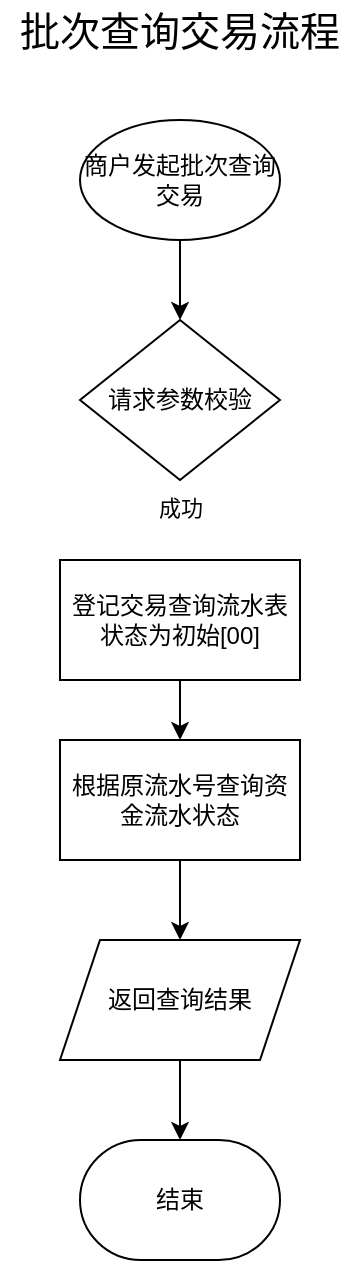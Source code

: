 <mxfile version="21.3.5" type="github">
  <diagram name="第 1 页" id="SNQtHYCIwjNwvBl_s8rR">
    <mxGraphModel dx="2006" dy="538" grid="1" gridSize="10" guides="1" tooltips="1" connect="1" arrows="1" fold="1" page="1" pageScale="1" pageWidth="980" pageHeight="1390" math="0" shadow="0">
      <root>
        <mxCell id="0" />
        <mxCell id="1" parent="0" />
        <mxCell id="BmoRcRNRuyIgXf3-Gvv6-1" value="" style="edgeStyle=orthogonalEdgeStyle;orthogonalLoop=1;jettySize=auto;html=1;" edge="1" parent="1" source="BmoRcRNRuyIgXf3-Gvv6-2" target="BmoRcRNRuyIgXf3-Gvv6-4">
          <mxGeometry relative="1" as="geometry" />
        </mxCell>
        <mxCell id="BmoRcRNRuyIgXf3-Gvv6-2" value="商户发起批次查询交易" style="strokeWidth=1;html=1;shape=mxgraph.flowchart.start_1;whiteSpace=wrap;labelBackgroundColor=none;rounded=0;" vertex="1" parent="1">
          <mxGeometry x="-900" y="90" width="100" height="60" as="geometry" />
        </mxCell>
        <mxCell id="BmoRcRNRuyIgXf3-Gvv6-3" value="成功" style="edgeLabel;html=1;align=center;verticalAlign=middle;resizable=0;points=[];" vertex="1" connectable="0" parent="1">
          <mxGeometry x="-850" y="283.684" as="geometry" />
        </mxCell>
        <mxCell id="BmoRcRNRuyIgXf3-Gvv6-4" value="请求参数校验" style="rhombus;whiteSpace=wrap;html=1;strokeWidth=1;labelBackgroundColor=none;rounded=0;" vertex="1" parent="1">
          <mxGeometry x="-900" y="190" width="100" height="80" as="geometry" />
        </mxCell>
        <mxCell id="BmoRcRNRuyIgXf3-Gvv6-5" value="结束" style="strokeWidth=1;html=1;shape=mxgraph.flowchart.terminator;whiteSpace=wrap;labelBackgroundColor=none;rounded=0;" vertex="1" parent="1">
          <mxGeometry x="-900" y="600" width="100" height="60" as="geometry" />
        </mxCell>
        <mxCell id="BmoRcRNRuyIgXf3-Gvv6-6" value="" style="edgeStyle=orthogonalEdgeStyle;orthogonalLoop=1;jettySize=auto;html=1;" edge="1" parent="1" source="BmoRcRNRuyIgXf3-Gvv6-7" target="BmoRcRNRuyIgXf3-Gvv6-9">
          <mxGeometry relative="1" as="geometry" />
        </mxCell>
        <mxCell id="BmoRcRNRuyIgXf3-Gvv6-7" value="登记交易查询流水表&lt;br&gt;状态为初始[00]" style="whiteSpace=wrap;html=1;strokeWidth=1;labelBackgroundColor=none;rounded=0;" vertex="1" parent="1">
          <mxGeometry x="-910" y="310" width="120" height="60" as="geometry" />
        </mxCell>
        <mxCell id="BmoRcRNRuyIgXf3-Gvv6-8" value="" style="edgeStyle=orthogonalEdgeStyle;orthogonalLoop=1;jettySize=auto;html=1;" edge="1" parent="1" source="BmoRcRNRuyIgXf3-Gvv6-9" target="BmoRcRNRuyIgXf3-Gvv6-11">
          <mxGeometry relative="1" as="geometry" />
        </mxCell>
        <mxCell id="BmoRcRNRuyIgXf3-Gvv6-9" value="根据原流水号查询资金流水状态" style="whiteSpace=wrap;html=1;strokeWidth=1;labelBackgroundColor=none;rounded=0;" vertex="1" parent="1">
          <mxGeometry x="-910" y="400" width="120" height="60" as="geometry" />
        </mxCell>
        <mxCell id="BmoRcRNRuyIgXf3-Gvv6-10" value="" style="edgeStyle=orthogonalEdgeStyle;orthogonalLoop=1;jettySize=auto;html=1;" edge="1" parent="1" source="BmoRcRNRuyIgXf3-Gvv6-11" target="BmoRcRNRuyIgXf3-Gvv6-5">
          <mxGeometry relative="1" as="geometry" />
        </mxCell>
        <mxCell id="BmoRcRNRuyIgXf3-Gvv6-11" value="返回查询结果" style="shape=parallelogram;perimeter=parallelogramPerimeter;whiteSpace=wrap;html=1;fixedSize=1;strokeWidth=1;labelBackgroundColor=none;rounded=0;" vertex="1" parent="1">
          <mxGeometry x="-910" y="500" width="120" height="60" as="geometry" />
        </mxCell>
        <mxCell id="BmoRcRNRuyIgXf3-Gvv6-12" value="批次查询交易流程" style="text;html=1;strokeColor=none;fillColor=none;align=center;verticalAlign=middle;whiteSpace=wrap;rounded=0;fontSize=20;labelBackgroundColor=none;" vertex="1" parent="1">
          <mxGeometry x="-940" y="30" width="180" height="30" as="geometry" />
        </mxCell>
      </root>
    </mxGraphModel>
  </diagram>
</mxfile>

